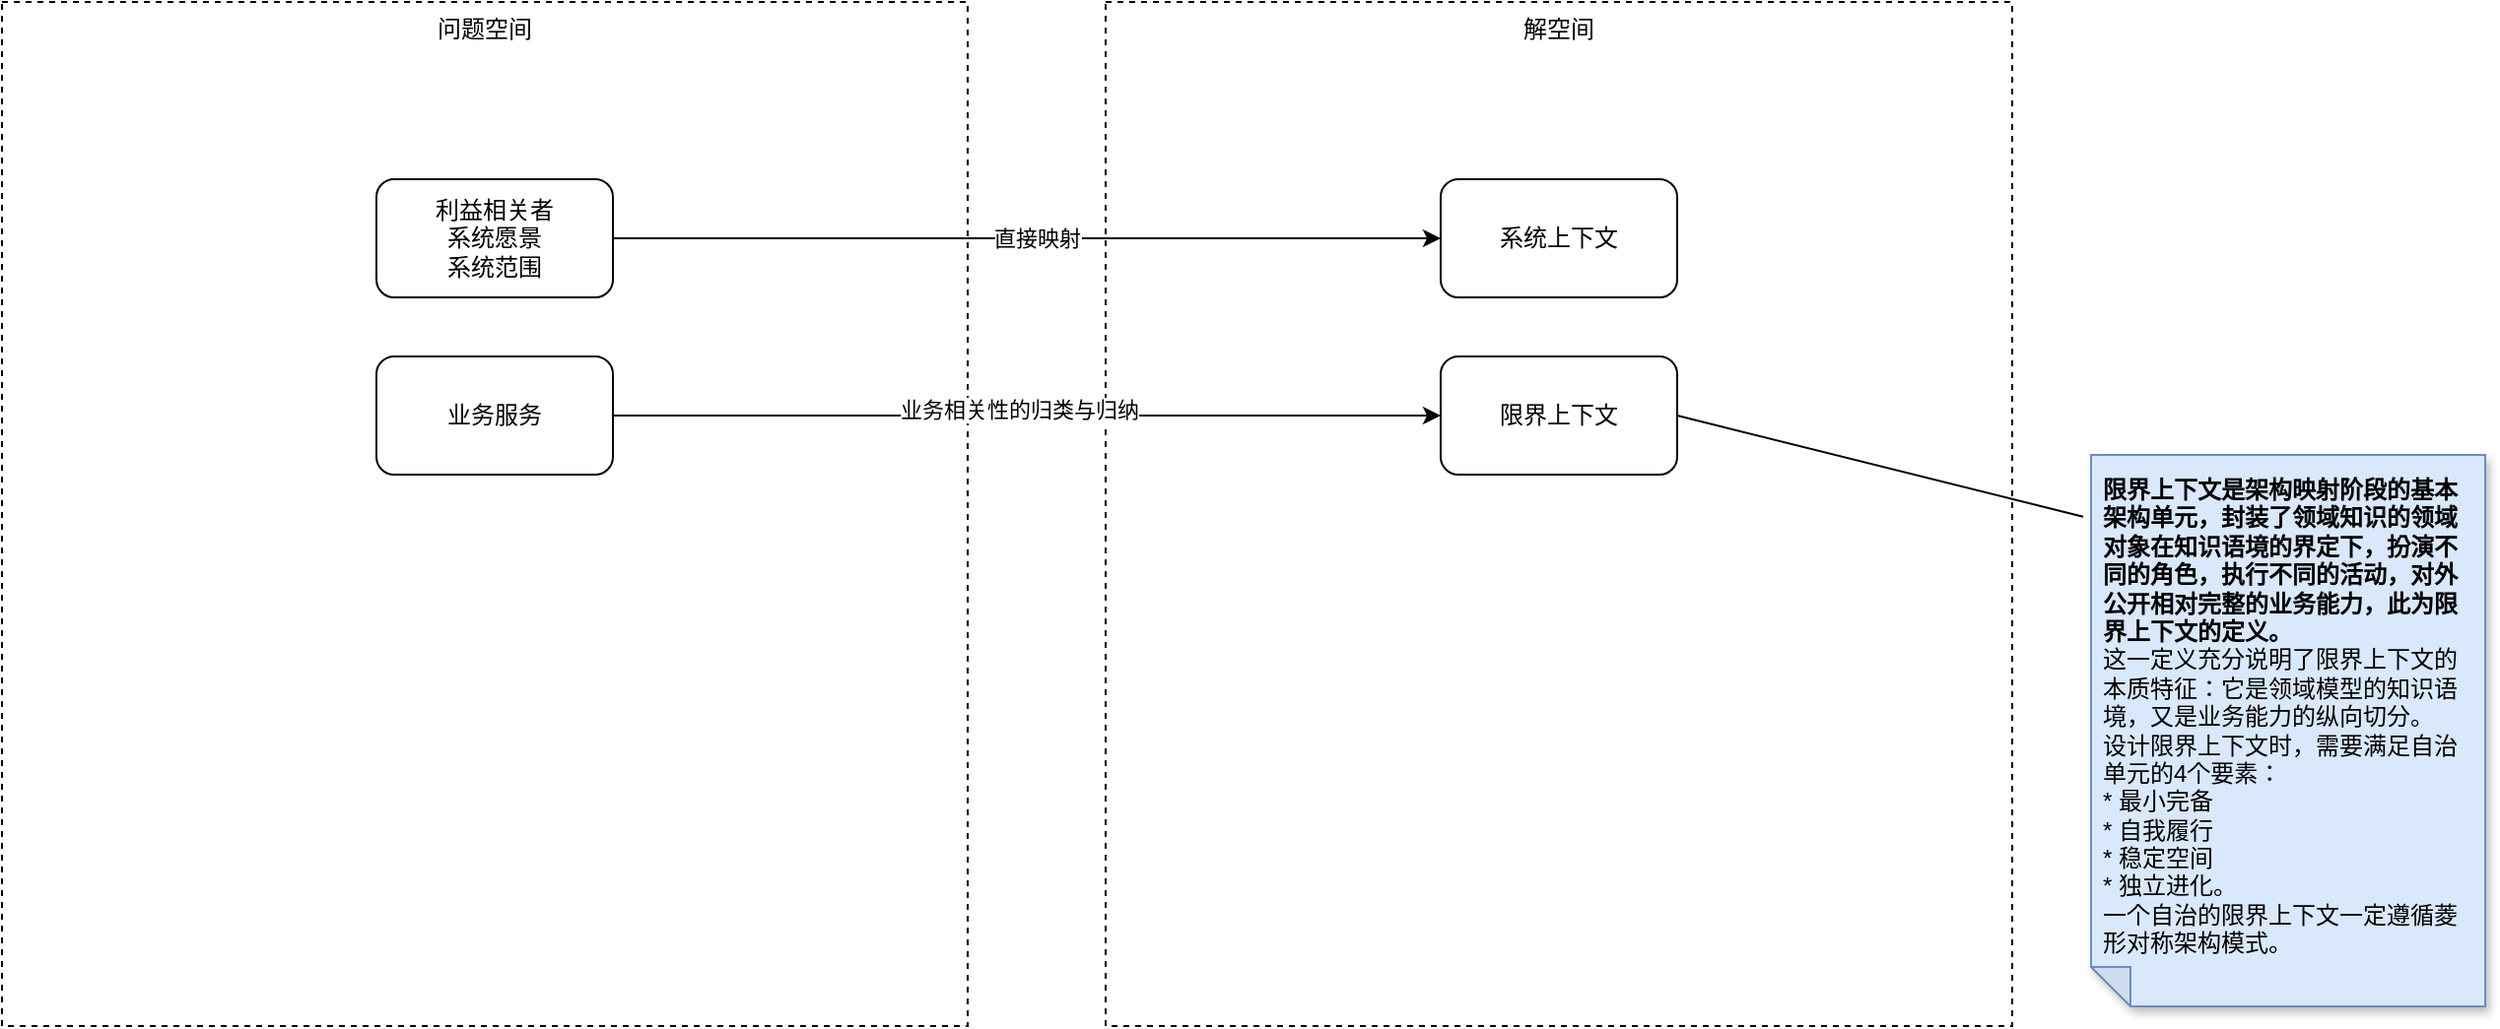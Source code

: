 <mxfile version="23.0.2" type="device">
  <diagram name="架构映射" id="863ensp1OulLcyIqHM-S">
    <mxGraphModel dx="1420" dy="840" grid="1" gridSize="10" guides="1" tooltips="1" connect="1" arrows="1" fold="1" page="1" pageScale="1" pageWidth="3300" pageHeight="4681" math="0" shadow="0">
      <root>
        <mxCell id="0" />
        <mxCell id="1" parent="0" />
        <mxCell id="r4sjEmBhHmdrUkemcrSn-3" value="问题空间" style="rounded=0;whiteSpace=wrap;html=1;dashed=1;fillColor=none;verticalAlign=top;movable=0;resizable=0;rotatable=0;deletable=0;editable=0;locked=1;connectable=0;" vertex="1" parent="1">
          <mxGeometry x="240" y="50" width="490" height="520" as="geometry" />
        </mxCell>
        <mxCell id="r4sjEmBhHmdrUkemcrSn-4" value="解空间" style="rounded=0;whiteSpace=wrap;html=1;dashed=1;fillColor=none;verticalAlign=top;movable=0;resizable=0;rotatable=0;deletable=0;editable=0;locked=1;connectable=0;" vertex="1" parent="1">
          <mxGeometry x="800" y="50" width="460" height="520" as="geometry" />
        </mxCell>
        <mxCell id="r4sjEmBhHmdrUkemcrSn-9" style="edgeStyle=orthogonalEdgeStyle;rounded=0;orthogonalLoop=1;jettySize=auto;html=1;exitX=1;exitY=0.5;exitDx=0;exitDy=0;entryX=0;entryY=0.5;entryDx=0;entryDy=0;" edge="1" parent="1" source="r4sjEmBhHmdrUkemcrSn-1" target="r4sjEmBhHmdrUkemcrSn-2">
          <mxGeometry relative="1" as="geometry" />
        </mxCell>
        <mxCell id="r4sjEmBhHmdrUkemcrSn-10" value="直接映射" style="edgeLabel;html=1;align=center;verticalAlign=middle;resizable=0;points=[];" vertex="1" connectable="0" parent="r4sjEmBhHmdrUkemcrSn-9">
          <mxGeometry x="0.024" relative="1" as="geometry">
            <mxPoint as="offset" />
          </mxGeometry>
        </mxCell>
        <mxCell id="r4sjEmBhHmdrUkemcrSn-1" value="利益相关者&lt;br&gt;系统愿景&lt;br&gt;系统范围&lt;br&gt;" style="rounded=1;whiteSpace=wrap;html=1;" vertex="1" parent="1">
          <mxGeometry x="430" y="140" width="120" height="60" as="geometry" />
        </mxCell>
        <mxCell id="r4sjEmBhHmdrUkemcrSn-2" value="系统上下文" style="rounded=1;whiteSpace=wrap;html=1;" vertex="1" parent="1">
          <mxGeometry x="970" y="140" width="120" height="60" as="geometry" />
        </mxCell>
        <mxCell id="r4sjEmBhHmdrUkemcrSn-7" style="edgeStyle=orthogonalEdgeStyle;rounded=0;orthogonalLoop=1;jettySize=auto;html=1;exitX=1;exitY=0.5;exitDx=0;exitDy=0;entryX=0;entryY=0.5;entryDx=0;entryDy=0;" edge="1" parent="1" source="r4sjEmBhHmdrUkemcrSn-5" target="r4sjEmBhHmdrUkemcrSn-6">
          <mxGeometry relative="1" as="geometry" />
        </mxCell>
        <mxCell id="r4sjEmBhHmdrUkemcrSn-8" value="业务相关性的归类与归纳" style="edgeLabel;html=1;align=center;verticalAlign=middle;resizable=0;points=[];" vertex="1" connectable="0" parent="r4sjEmBhHmdrUkemcrSn-7">
          <mxGeometry x="-0.019" y="3" relative="1" as="geometry">
            <mxPoint as="offset" />
          </mxGeometry>
        </mxCell>
        <mxCell id="r4sjEmBhHmdrUkemcrSn-5" value="业务服务" style="rounded=1;whiteSpace=wrap;html=1;" vertex="1" parent="1">
          <mxGeometry x="430" y="230" width="120" height="60" as="geometry" />
        </mxCell>
        <mxCell id="r4sjEmBhHmdrUkemcrSn-6" value="限界上下文" style="rounded=1;whiteSpace=wrap;html=1;" vertex="1" parent="1">
          <mxGeometry x="970" y="230" width="120" height="60" as="geometry" />
        </mxCell>
        <mxCell id="r4sjEmBhHmdrUkemcrSn-15" value="" style="endArrow=none;html=1;rounded=0;exitX=1;exitY=0.5;exitDx=0;exitDy=0;entryX=1.02;entryY=0.888;entryDx=0;entryDy=0;entryPerimeter=0;" edge="1" parent="1" source="r4sjEmBhHmdrUkemcrSn-6" target="r4sjEmBhHmdrUkemcrSn-16">
          <mxGeometry width="50" height="50" relative="1" as="geometry">
            <mxPoint x="1490" y="350" as="sourcePoint" />
            <mxPoint x="1330" y="156" as="targetPoint" />
          </mxGeometry>
        </mxCell>
        <mxCell id="r4sjEmBhHmdrUkemcrSn-16" value="&lt;b&gt;限界上下文是架构映射阶段的基本架构单元，封装了领域知识的领域对象在知识语境的界定下，扮演不同的角色，执行不同的活动，对外公开相对完整的业务能力，此为限界上下文的定义。&lt;/b&gt;&lt;br&gt;这一定义充分说明了限界上下文的本质特征：它是领域模型的知识语境，又是业务能力的纵向切分。&lt;br&gt;设计限界上下文时，需要满足自治单元的4个要素：&lt;br&gt;* 最小完备&lt;br&gt;* 自我履行&lt;br&gt;* 稳定空间&lt;br&gt;* 独立进化。&lt;br&gt;一个自治的限界上下文一定遵循菱形对称架构模式。" style="shape=note;whiteSpace=wrap;html=1;backgroundOutline=1;darkOpacity=0.05;fillColor=#dae8fc;strokeColor=#6c8ebf;fillStyle=solid;direction=west;gradientDirection=north;shadow=1;size=20;pointerEvents=1;align=left;verticalAlign=top;spacingTop=0;spacing=6;labelBackgroundColor=none;labelBorderColor=none;" vertex="1" parent="1">
          <mxGeometry x="1300" y="280" width="200" height="280" as="geometry" />
        </mxCell>
      </root>
    </mxGraphModel>
  </diagram>
</mxfile>
